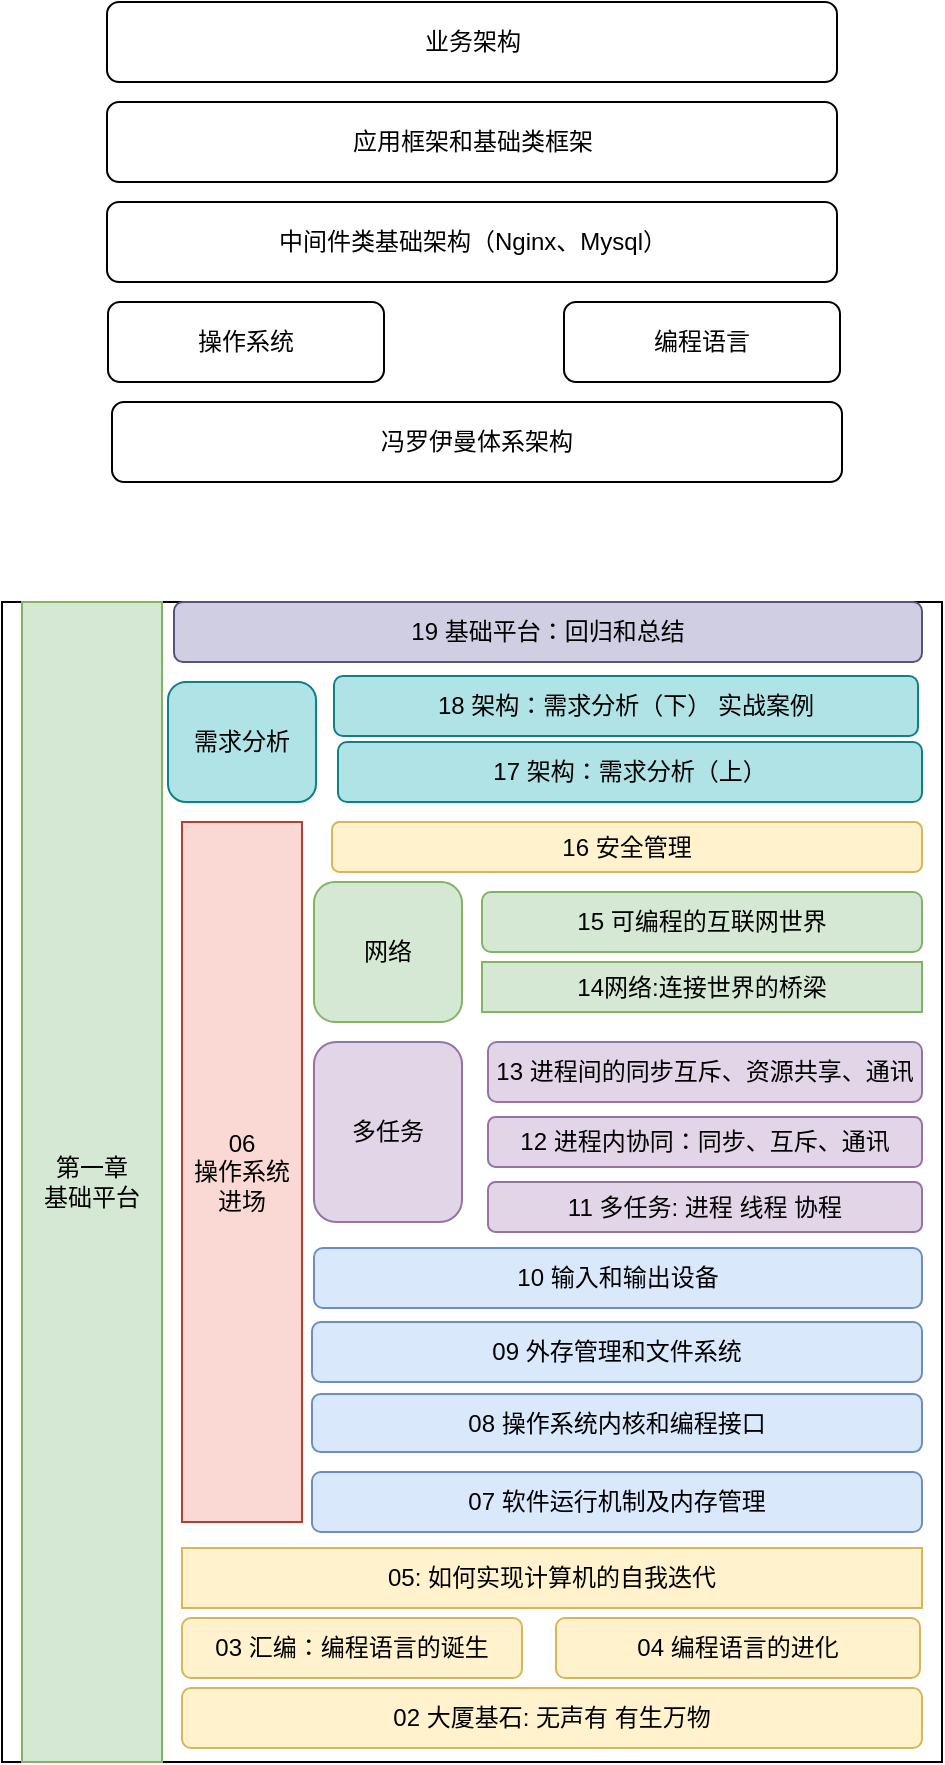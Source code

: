 <mxfile version="12.1.4" type="github" pages="1">
  <diagram id="ie2R15UFZY9MIA4SNEG5" name="Page-1">
    <mxGraphModel dx="1426" dy="770" grid="1" gridSize="10" guides="1" tooltips="1" connect="1" arrows="1" fold="1" page="1" pageScale="1" pageWidth="827" pageHeight="1169" math="0" shadow="0">
      <root>
        <mxCell id="0"/>
        <mxCell id="1" parent="0"/>
        <mxCell id="6KgcbaHRgwuIXlcrBTEd-1" value="" style="rounded=0;whiteSpace=wrap;html=1;" parent="1" vertex="1">
          <mxGeometry x="140" y="330" width="470" height="580" as="geometry"/>
        </mxCell>
        <mxCell id="6KgcbaHRgwuIXlcrBTEd-2" value="第一章&lt;br&gt;基础平台" style="rounded=0;whiteSpace=wrap;html=1;fillColor=#d5e8d4;strokeColor=#82b366;" parent="1" vertex="1">
          <mxGeometry x="150" y="330" width="70" height="580" as="geometry"/>
        </mxCell>
        <mxCell id="6KgcbaHRgwuIXlcrBTEd-3" value="02 大厦基石: 无声有 有生万物" style="rounded=1;whiteSpace=wrap;html=1;fillColor=#fff2cc;strokeColor=#d6b656;" parent="1" vertex="1">
          <mxGeometry x="230" y="873" width="370" height="30" as="geometry"/>
        </mxCell>
        <mxCell id="6KgcbaHRgwuIXlcrBTEd-4" value="03 汇编：编程语言的诞生" style="rounded=1;whiteSpace=wrap;html=1;fillColor=#fff2cc;strokeColor=#d6b656;" parent="1" vertex="1">
          <mxGeometry x="230" y="838" width="170" height="30" as="geometry"/>
        </mxCell>
        <mxCell id="6KgcbaHRgwuIXlcrBTEd-5" value="04 编程语言的进化" style="rounded=1;whiteSpace=wrap;html=1;fillColor=#fff2cc;strokeColor=#d6b656;" parent="1" vertex="1">
          <mxGeometry x="417" y="838" width="182" height="30" as="geometry"/>
        </mxCell>
        <mxCell id="6KgcbaHRgwuIXlcrBTEd-6" value="05: 如何实现计算机的自我迭代" style="rounded=1;whiteSpace=wrap;html=1;arcSize=0;fillColor=#fff2cc;strokeColor=#d6b656;" parent="1" vertex="1">
          <mxGeometry x="230" y="803" width="370" height="30" as="geometry"/>
        </mxCell>
        <mxCell id="6KgcbaHRgwuIXlcrBTEd-7" value="06 &lt;br&gt;操作系统进场" style="rounded=0;whiteSpace=wrap;html=1;fillColor=#fad9d5;strokeColor=#ae4132;" parent="1" vertex="1">
          <mxGeometry x="230" y="440" width="60" height="350" as="geometry"/>
        </mxCell>
        <mxCell id="6KgcbaHRgwuIXlcrBTEd-8" value="07 软件运行机制及内存管理" style="rounded=1;whiteSpace=wrap;html=1;fillColor=#dae8fc;strokeColor=#6c8ebf;" parent="1" vertex="1">
          <mxGeometry x="295" y="765" width="305" height="30" as="geometry"/>
        </mxCell>
        <mxCell id="6KgcbaHRgwuIXlcrBTEd-9" value="08 操作系统内核和编程接口" style="rounded=1;whiteSpace=wrap;html=1;fillColor=#dae8fc;strokeColor=#6c8ebf;" parent="1" vertex="1">
          <mxGeometry x="295" y="726" width="305" height="29" as="geometry"/>
        </mxCell>
        <mxCell id="6KgcbaHRgwuIXlcrBTEd-10" value="09 外存管理和文件系统" style="rounded=1;whiteSpace=wrap;html=1;fillColor=#dae8fc;strokeColor=#6c8ebf;" parent="1" vertex="1">
          <mxGeometry x="295" y="690" width="305" height="30" as="geometry"/>
        </mxCell>
        <mxCell id="6KgcbaHRgwuIXlcrBTEd-11" value="10 输入和输出设备" style="rounded=1;whiteSpace=wrap;html=1;fillColor=#dae8fc;strokeColor=#6c8ebf;" parent="1" vertex="1">
          <mxGeometry x="296" y="653" width="304" height="30" as="geometry"/>
        </mxCell>
        <mxCell id="6KgcbaHRgwuIXlcrBTEd-12" value="11 多任务: 进程 线程 协程" style="rounded=1;whiteSpace=wrap;html=1;fillColor=#e1d5e7;strokeColor=#9673a6;" parent="1" vertex="1">
          <mxGeometry x="383" y="620" width="217" height="25" as="geometry"/>
        </mxCell>
        <mxCell id="6KgcbaHRgwuIXlcrBTEd-13" value="12 进程内协同：同步、互斥、通讯" style="rounded=1;whiteSpace=wrap;html=1;fillColor=#e1d5e7;strokeColor=#9673a6;" parent="1" vertex="1">
          <mxGeometry x="383" y="587.5" width="217" height="25" as="geometry"/>
        </mxCell>
        <mxCell id="6KgcbaHRgwuIXlcrBTEd-14" value="13 进程间的同步互斥、资源共享、通讯" style="rounded=1;whiteSpace=wrap;html=1;fillColor=#e1d5e7;strokeColor=#9673a6;" parent="1" vertex="1">
          <mxGeometry x="383" y="550" width="217" height="30" as="geometry"/>
        </mxCell>
        <mxCell id="6KgcbaHRgwuIXlcrBTEd-15" value="15 可编程的互联网世界" style="rounded=1;whiteSpace=wrap;html=1;fillColor=#d5e8d4;strokeColor=#82b366;" parent="1" vertex="1">
          <mxGeometry x="380" y="475" width="220" height="30" as="geometry"/>
        </mxCell>
        <mxCell id="6KgcbaHRgwuIXlcrBTEd-16" value="14网络:连接世界的桥梁" style="rounded=1;whiteSpace=wrap;html=1;arcSize=0;fillColor=#d5e8d4;strokeColor=#82b366;" parent="1" vertex="1">
          <mxGeometry x="380" y="510" width="220" height="25" as="geometry"/>
        </mxCell>
        <mxCell id="6KgcbaHRgwuIXlcrBTEd-17" value="17 架构：需求分析（上）" style="rounded=1;whiteSpace=wrap;html=1;fillColor=#b0e3e6;strokeColor=#0e8088;" parent="1" vertex="1">
          <mxGeometry x="308" y="400" width="292" height="30" as="geometry"/>
        </mxCell>
        <mxCell id="6KgcbaHRgwuIXlcrBTEd-18" value="18 架构：需求分析（下） 实战案例" style="rounded=1;whiteSpace=wrap;html=1;fillColor=#b0e3e6;strokeColor=#0e8088;" parent="1" vertex="1">
          <mxGeometry x="306" y="367" width="292" height="30" as="geometry"/>
        </mxCell>
        <mxCell id="6KgcbaHRgwuIXlcrBTEd-19" value="19 基础平台：回归和总结" style="rounded=1;whiteSpace=wrap;html=1;fillColor=#d0cee2;strokeColor=#56517e;" parent="1" vertex="1">
          <mxGeometry x="226" y="330" width="374" height="30" as="geometry"/>
        </mxCell>
        <mxCell id="6KgcbaHRgwuIXlcrBTEd-20" value="多任务" style="rounded=1;whiteSpace=wrap;html=1;fillColor=#e1d5e7;strokeColor=#9673a6;" parent="1" vertex="1">
          <mxGeometry x="296" y="550" width="74" height="90" as="geometry"/>
        </mxCell>
        <mxCell id="6KgcbaHRgwuIXlcrBTEd-21" value="网络" style="rounded=1;whiteSpace=wrap;html=1;fillColor=#d5e8d4;strokeColor=#82b366;" parent="1" vertex="1">
          <mxGeometry x="296" y="470" width="74" height="70" as="geometry"/>
        </mxCell>
        <mxCell id="6KgcbaHRgwuIXlcrBTEd-22" value="16 安全管理" style="rounded=1;whiteSpace=wrap;html=1;fillColor=#fff2cc;strokeColor=#d6b656;" parent="1" vertex="1">
          <mxGeometry x="305" y="440" width="295" height="25" as="geometry"/>
        </mxCell>
        <mxCell id="6KgcbaHRgwuIXlcrBTEd-23" value="需求分析" style="rounded=1;whiteSpace=wrap;html=1;fillColor=#b0e3e6;strokeColor=#0e8088;" parent="1" vertex="1">
          <mxGeometry x="223" y="370" width="74" height="60" as="geometry"/>
        </mxCell>
        <mxCell id="ynYYEtKkDQZEI9gL0nNr-1" value="冯罗伊曼体系架构" style="rounded=1;whiteSpace=wrap;html=1;" vertex="1" parent="1">
          <mxGeometry x="195" y="230" width="365" height="40" as="geometry"/>
        </mxCell>
        <mxCell id="ynYYEtKkDQZEI9gL0nNr-2" value="操作系统" style="rounded=1;whiteSpace=wrap;html=1;" vertex="1" parent="1">
          <mxGeometry x="193" y="180" width="138" height="40" as="geometry"/>
        </mxCell>
        <mxCell id="ynYYEtKkDQZEI9gL0nNr-3" value="编程语言" style="rounded=1;whiteSpace=wrap;html=1;" vertex="1" parent="1">
          <mxGeometry x="421" y="180" width="138" height="40" as="geometry"/>
        </mxCell>
        <mxCell id="ynYYEtKkDQZEI9gL0nNr-4" value="中间件类基础架构（Nginx、Mysql）" style="rounded=1;whiteSpace=wrap;html=1;" vertex="1" parent="1">
          <mxGeometry x="192.5" y="130" width="365" height="40" as="geometry"/>
        </mxCell>
        <mxCell id="ynYYEtKkDQZEI9gL0nNr-5" value="应用框架和基础类框架" style="rounded=1;whiteSpace=wrap;html=1;" vertex="1" parent="1">
          <mxGeometry x="192.5" y="80" width="365" height="40" as="geometry"/>
        </mxCell>
        <mxCell id="ynYYEtKkDQZEI9gL0nNr-6" value="业务架构" style="rounded=1;whiteSpace=wrap;html=1;" vertex="1" parent="1">
          <mxGeometry x="192.5" y="30" width="365" height="40" as="geometry"/>
        </mxCell>
      </root>
    </mxGraphModel>
  </diagram>
</mxfile>
